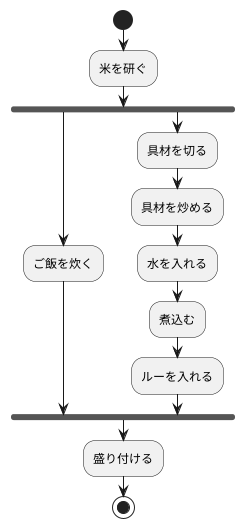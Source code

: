 @startuml カレーライス
start
:米を研ぐ;
fork
:ご飯を炊く;
fork again
:具材を切る;
:具材を炒める;
:水を入れる;
:煮込む;
:ルーを入れる;
end fork
:盛り付ける;
stop 
@enduml